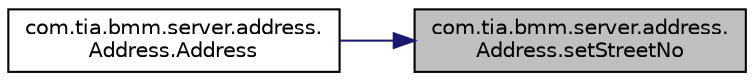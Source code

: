 digraph "com.tia.bmm.server.address.Address.setStreetNo"
{
 // INTERACTIVE_SVG=YES
 // LATEX_PDF_SIZE
  edge [fontname="Helvetica",fontsize="10",labelfontname="Helvetica",labelfontsize="10"];
  node [fontname="Helvetica",fontsize="10",shape=record];
  rankdir="RL";
  Node1 [label="com.tia.bmm.server.address.\lAddress.setStreetNo",height=0.2,width=0.4,color="black", fillcolor="grey75", style="filled", fontcolor="black",tooltip=" "];
  Node1 -> Node2 [dir="back",color="midnightblue",fontsize="10",style="solid"];
  Node2 [label="com.tia.bmm.server.address.\lAddress.Address",height=0.2,width=0.4,color="black", fillcolor="white", style="filled",URL="$d5/da1/classcom_1_1tia_1_1bmm_1_1server_1_1address_1_1_address.html#a609231ed3f5577801b11d7e9c0cdc8bf",tooltip=" "];
}
